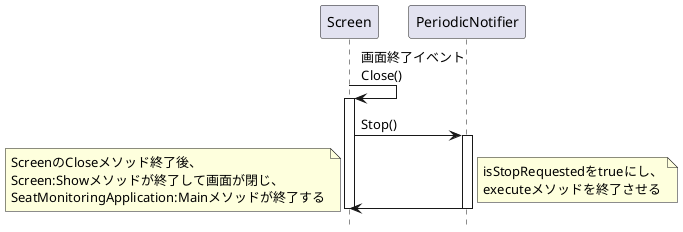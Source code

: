 @startuml アプリ終了シーケンス図
hide footbox

participant "Screen" as Screen
participant "PeriodicNotifier" as PeriodicNotifier

Screen -> Screen :画面終了イベント\nClose()
activate Screen
Screen -> PeriodicNotifier :Stop()
activate PeriodicNotifier
Screen <- PeriodicNotifier
deactivate PeriodicNotifier
deactivate Screen
note right
	isStopRequestedをtrueにし、
	executeメソッドを終了させる
end note
note left
	ScreenのCloseメソッド終了後、
	Screen:Showメソッドが終了して画面が閉じ、
	SeatMonitoringApplication:Mainメソッドが終了する
end note

@enduml